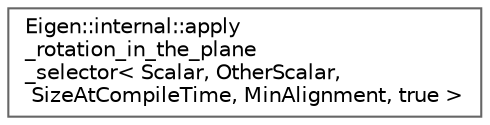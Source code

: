 digraph "Graphical Class Hierarchy"
{
 // LATEX_PDF_SIZE
  bgcolor="transparent";
  edge [fontname=Helvetica,fontsize=10,labelfontname=Helvetica,labelfontsize=10];
  node [fontname=Helvetica,fontsize=10,shape=box,height=0.2,width=0.4];
  rankdir="LR";
  Node0 [id="Node000000",label="Eigen::internal::apply\l_rotation_in_the_plane\l_selector\< Scalar, OtherScalar,\l SizeAtCompileTime, MinAlignment, true \>",height=0.2,width=0.4,color="grey40", fillcolor="white", style="filled",URL="$structEigen_1_1internal_1_1apply__rotation__in__the__plane__selector_3_01Scalar_00_01OtherScalardd8ddbdb45729b8cff3033b7de66c3c4.html",tooltip=" "];
}
